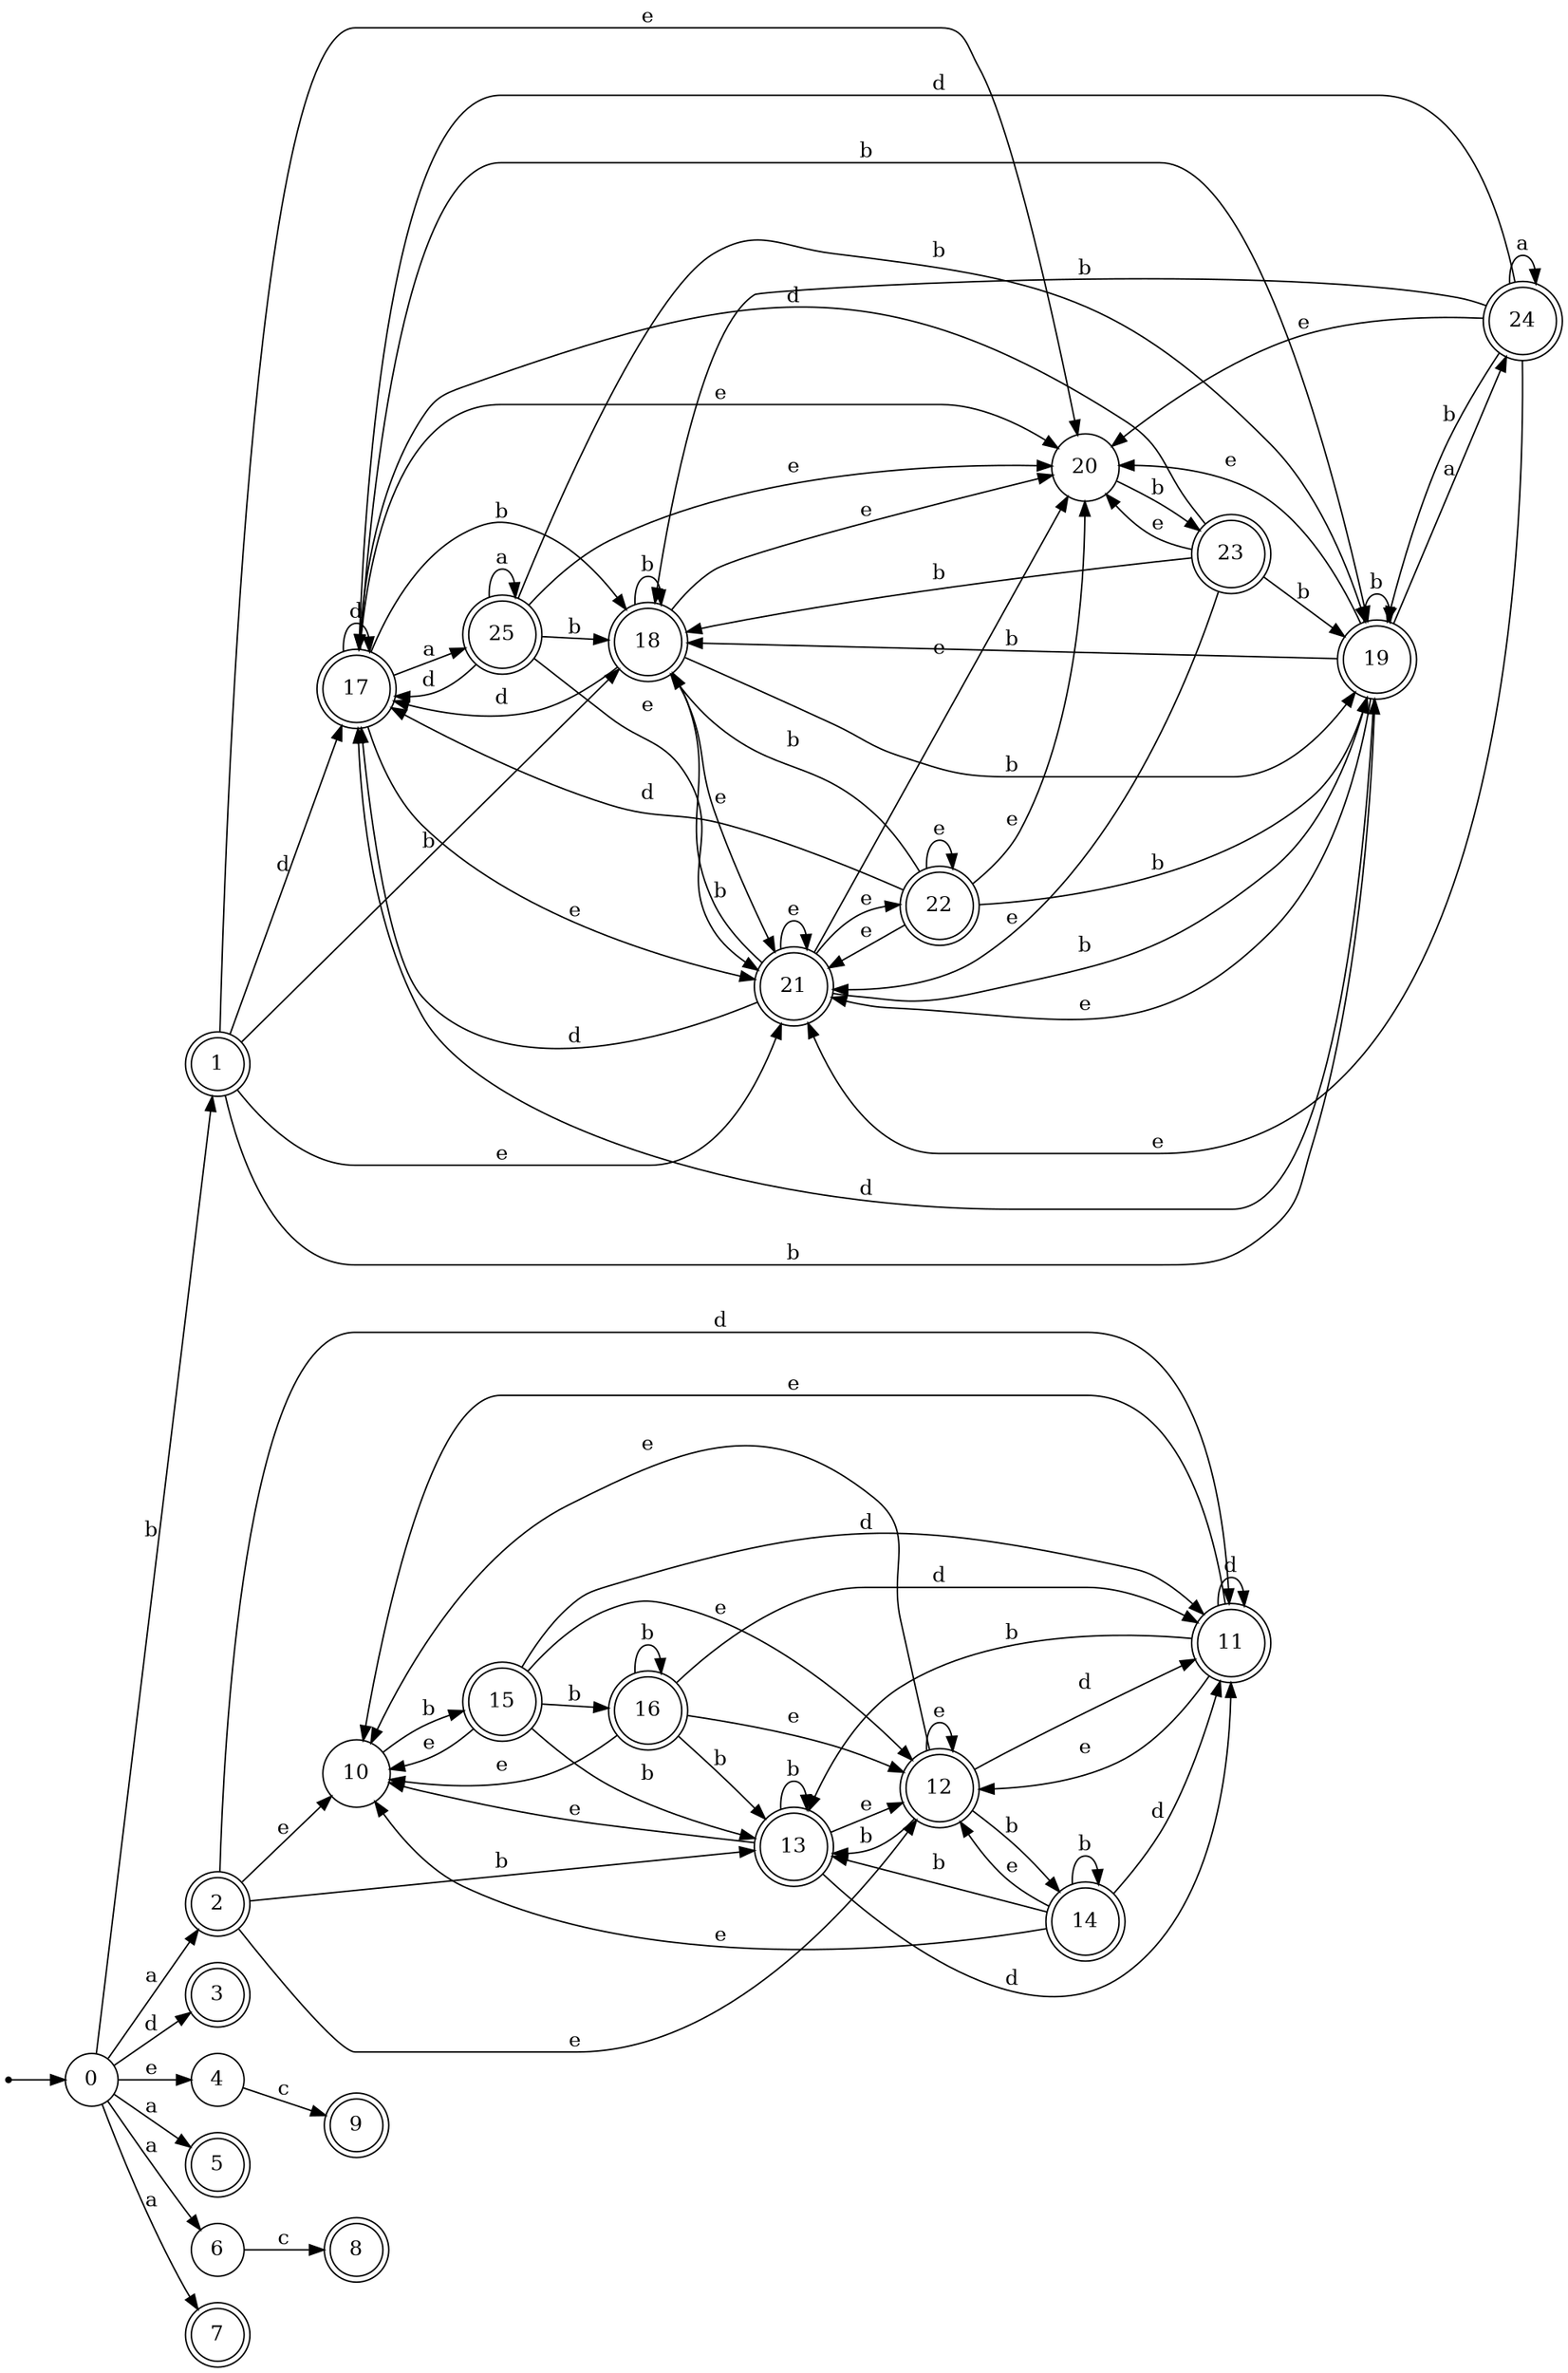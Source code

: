 digraph finite_state_machine {
rankdir=LR;
size="20,20";
node [shape = point]; "dummy0"
node [shape = circle]; "0";
"dummy0" -> "0";
node [shape = doublecircle]; "1";node [shape = doublecircle]; "2";node [shape = doublecircle]; "3";node [shape = circle]; "4";
node [shape = doublecircle]; "5";node [shape = circle]; "6";
node [shape = doublecircle]; "7";node [shape = doublecircle]; "8";node [shape = doublecircle]; "9";node [shape = circle]; "10";
node [shape = doublecircle]; "11";node [shape = doublecircle]; "12";node [shape = doublecircle]; "13";node [shape = doublecircle]; "14";node [shape = doublecircle]; "15";node [shape = doublecircle]; "16";node [shape = doublecircle]; "17";node [shape = doublecircle]; "18";node [shape = doublecircle]; "19";node [shape = circle]; "20";
node [shape = doublecircle]; "21";node [shape = doublecircle]; "22";node [shape = doublecircle]; "23";node [shape = doublecircle]; "24";node [shape = doublecircle]; "25";"0" -> "1" [label = "b"];
 "0" -> "2" [label = "a"];
 "0" -> "5" [label = "a"];
 "0" -> "6" [label = "a"];
 "0" -> "7" [label = "a"];
 "0" -> "3" [label = "d"];
 "0" -> "4" [label = "e"];
 "6" -> "8" [label = "c"];
 "4" -> "9" [label = "c"];
 "2" -> "10" [label = "e"];
 "2" -> "12" [label = "e"];
 "2" -> "11" [label = "d"];
 "2" -> "13" [label = "b"];
 "13" -> "13" [label = "b"];
 "13" -> "10" [label = "e"];
 "13" -> "12" [label = "e"];
 "13" -> "11" [label = "d"];
 "12" -> "10" [label = "e"];
 "12" -> "12" [label = "e"];
 "12" -> "13" [label = "b"];
 "12" -> "14" [label = "b"];
 "12" -> "11" [label = "d"];
 "14" -> "13" [label = "b"];
 "14" -> "14" [label = "b"];
 "14" -> "10" [label = "e"];
 "14" -> "12" [label = "e"];
 "14" -> "11" [label = "d"];
 "11" -> "11" [label = "d"];
 "11" -> "10" [label = "e"];
 "11" -> "12" [label = "e"];
 "11" -> "13" [label = "b"];
 "10" -> "15" [label = "b"];
 "15" -> "10" [label = "e"];
 "15" -> "12" [label = "e"];
 "15" -> "16" [label = "b"];
 "15" -> "13" [label = "b"];
 "15" -> "11" [label = "d"];
 "16" -> "16" [label = "b"];
 "16" -> "13" [label = "b"];
 "16" -> "10" [label = "e"];
 "16" -> "12" [label = "e"];
 "16" -> "11" [label = "d"];
 "1" -> "17" [label = "d"];
 "1" -> "18" [label = "b"];
 "1" -> "19" [label = "b"];
 "1" -> "20" [label = "e"];
 "1" -> "21" [label = "e"];
 "21" -> "20" [label = "e"];
 "21" -> "21" [label = "e"];
 "21" -> "22" [label = "e"];
 "21" -> "17" [label = "d"];
 "21" -> "18" [label = "b"];
 "21" -> "19" [label = "b"];
 "22" -> "20" [label = "e"];
 "22" -> "21" [label = "e"];
 "22" -> "22" [label = "e"];
 "22" -> "17" [label = "d"];
 "22" -> "18" [label = "b"];
 "22" -> "19" [label = "b"];
 "20" -> "23" [label = "b"];
 "23" -> "20" [label = "e"];
 "23" -> "21" [label = "e"];
 "23" -> "17" [label = "d"];
 "23" -> "18" [label = "b"];
 "23" -> "19" [label = "b"];
 "19" -> "18" [label = "b"];
 "19" -> "19" [label = "b"];
 "19" -> "24" [label = "a"];
 "19" -> "17" [label = "d"];
 "19" -> "20" [label = "e"];
 "19" -> "21" [label = "e"];
 "24" -> "24" [label = "a"];
 "24" -> "18" [label = "b"];
 "24" -> "19" [label = "b"];
 "24" -> "17" [label = "d"];
 "24" -> "20" [label = "e"];
 "24" -> "21" [label = "e"];
 "18" -> "18" [label = "b"];
 "18" -> "19" [label = "b"];
 "18" -> "17" [label = "d"];
 "18" -> "20" [label = "e"];
 "18" -> "21" [label = "e"];
 "17" -> "17" [label = "d"];
 "17" -> "25" [label = "a"];
 "17" -> "18" [label = "b"];
 "17" -> "19" [label = "b"];
 "17" -> "20" [label = "e"];
 "17" -> "21" [label = "e"];
 "25" -> "25" [label = "a"];
 "25" -> "17" [label = "d"];
 "25" -> "18" [label = "b"];
 "25" -> "19" [label = "b"];
 "25" -> "20" [label = "e"];
 "25" -> "21" [label = "e"];
 }
